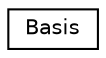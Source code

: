 digraph "Graphical Class Hierarchy"
{
  edge [fontname="Helvetica",fontsize="10",labelfontname="Helvetica",labelfontsize="10"];
  node [fontname="Helvetica",fontsize="10",shape=record];
  rankdir="LR";
  Node0 [label="Basis",height=0.2,width=0.4,color="black", fillcolor="white", style="filled",URL="$classBasis.html"];
}
